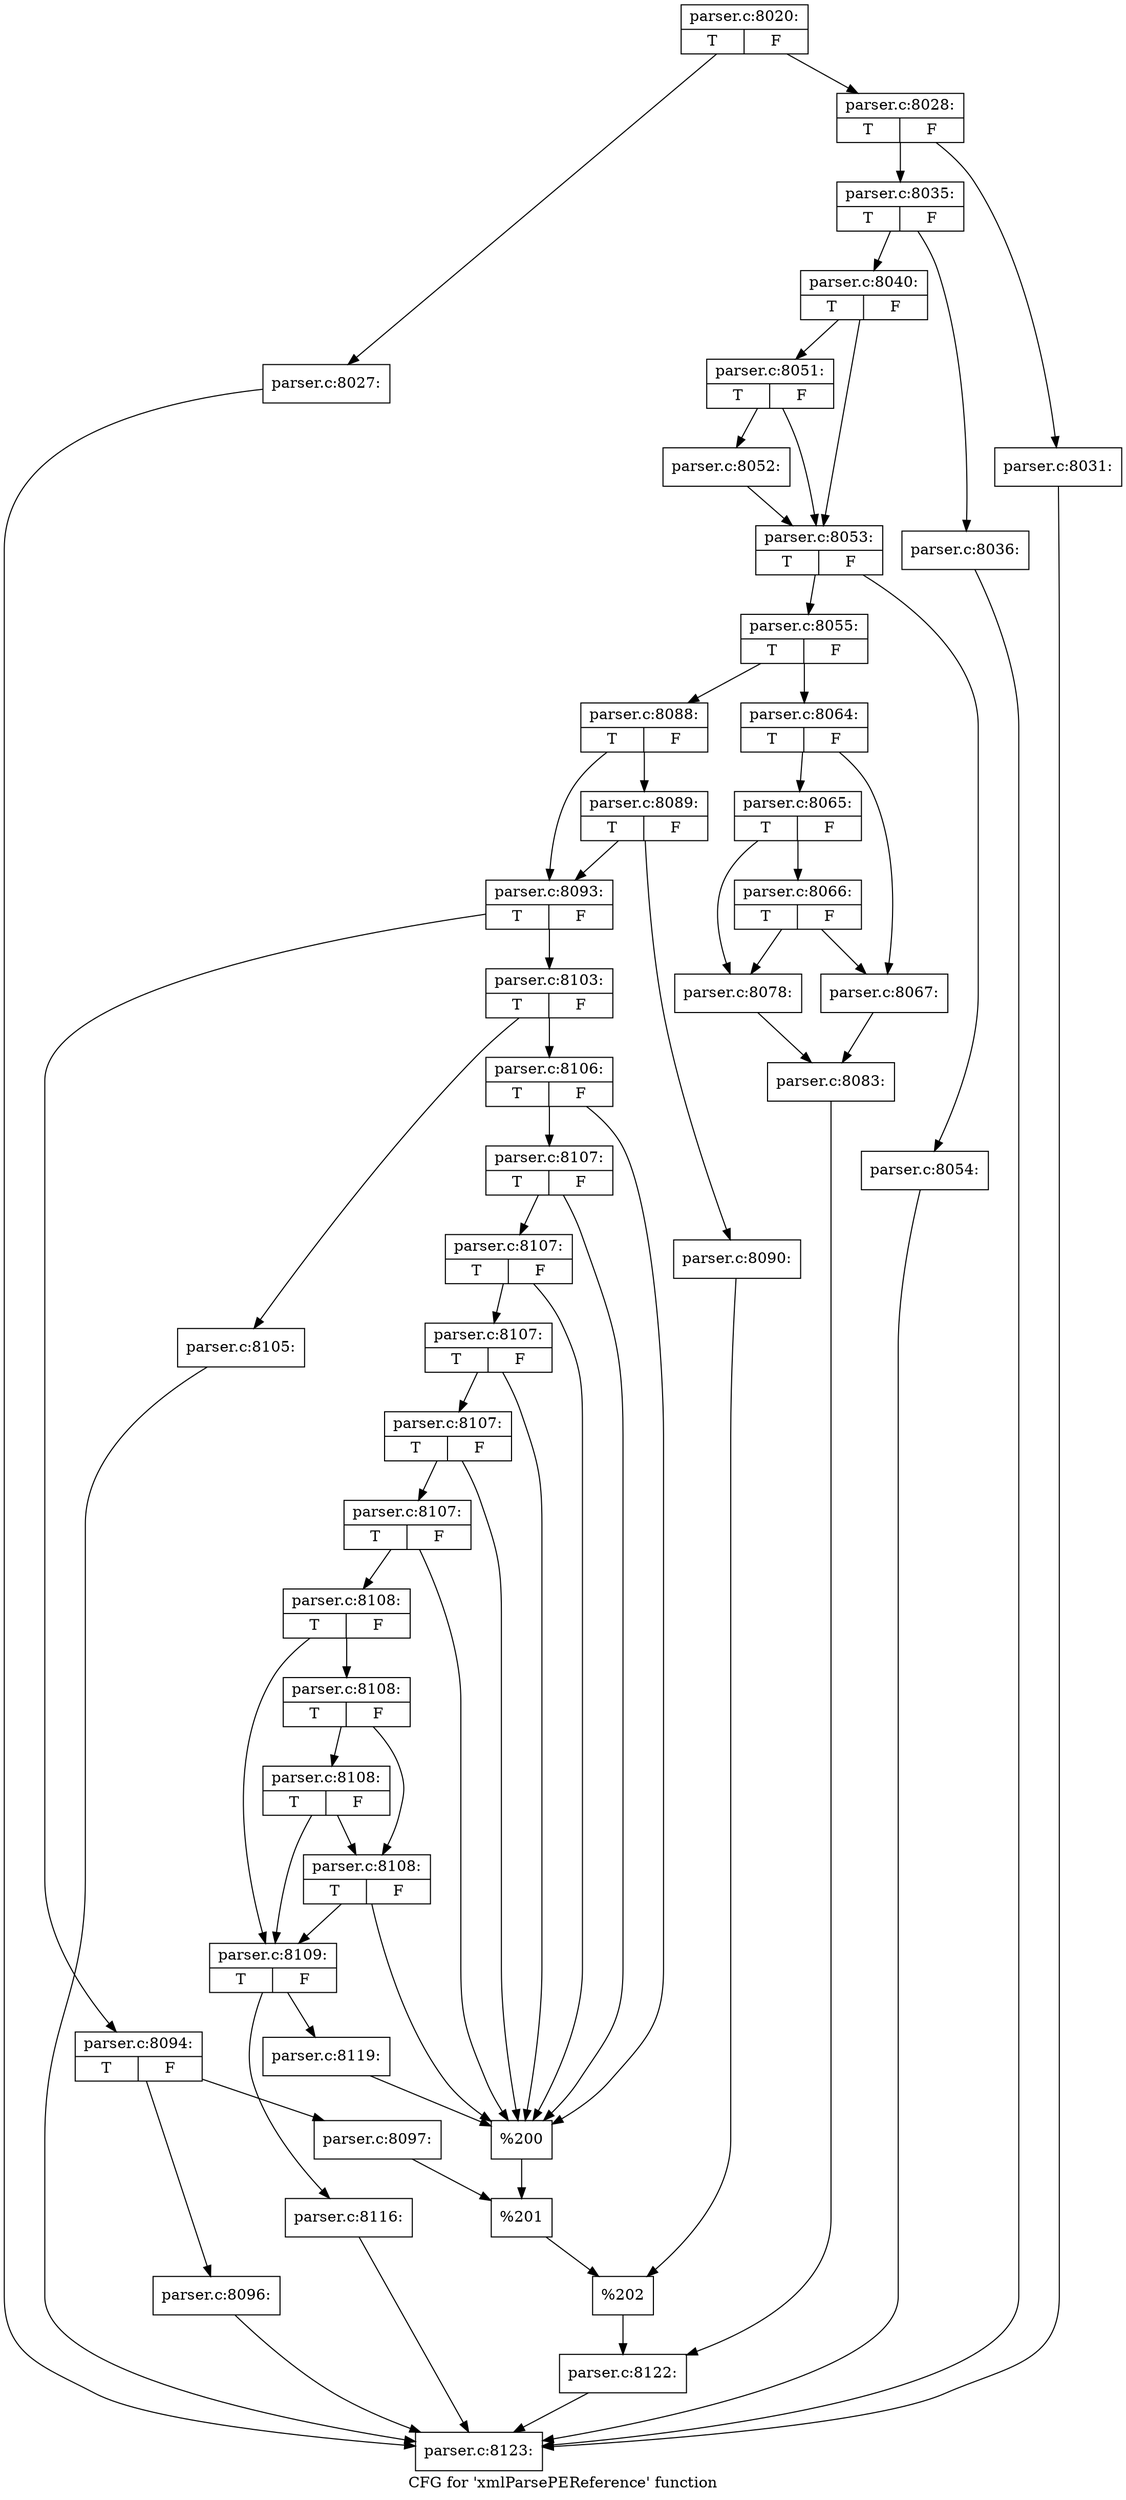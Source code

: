 digraph "CFG for 'xmlParsePEReference' function" {
	label="CFG for 'xmlParsePEReference' function";

	Node0x5bff3b0 [shape=record,label="{parser.c:8020:|{<s0>T|<s1>F}}"];
	Node0x5bff3b0 -> Node0x5c21660;
	Node0x5bff3b0 -> Node0x5c216b0;
	Node0x5c21660 [shape=record,label="{parser.c:8027:}"];
	Node0x5c21660 -> Node0x5c08780;
	Node0x5c216b0 [shape=record,label="{parser.c:8028:|{<s0>T|<s1>F}}"];
	Node0x5c216b0 -> Node0x5c22070;
	Node0x5c216b0 -> Node0x5c220c0;
	Node0x5c22070 [shape=record,label="{parser.c:8031:}"];
	Node0x5c22070 -> Node0x5c08780;
	Node0x5c220c0 [shape=record,label="{parser.c:8035:|{<s0>T|<s1>F}}"];
	Node0x5c220c0 -> Node0x5c228e0;
	Node0x5c220c0 -> Node0x5c22930;
	Node0x5c228e0 [shape=record,label="{parser.c:8036:}"];
	Node0x5c228e0 -> Node0x5c08780;
	Node0x5c22930 [shape=record,label="{parser.c:8040:|{<s0>T|<s1>F}}"];
	Node0x5c22930 -> Node0x5c23700;
	Node0x5c22930 -> Node0x5c236b0;
	Node0x5c23700 [shape=record,label="{parser.c:8051:|{<s0>T|<s1>F}}"];
	Node0x5c23700 -> Node0x5c23660;
	Node0x5c23700 -> Node0x5c236b0;
	Node0x5c23660 [shape=record,label="{parser.c:8052:}"];
	Node0x5c23660 -> Node0x5c236b0;
	Node0x5c236b0 [shape=record,label="{parser.c:8053:|{<s0>T|<s1>F}}"];
	Node0x5c236b0 -> Node0x5c24730;
	Node0x5c236b0 -> Node0x5c24780;
	Node0x5c24730 [shape=record,label="{parser.c:8054:}"];
	Node0x5c24730 -> Node0x5c08780;
	Node0x5c24780 [shape=record,label="{parser.c:8055:|{<s0>T|<s1>F}}"];
	Node0x5c24780 -> Node0x5c24c60;
	Node0x5c24780 -> Node0x5c24d00;
	Node0x5c24c60 [shape=record,label="{parser.c:8064:|{<s0>T|<s1>F}}"];
	Node0x5c24c60 -> Node0x5c250c0;
	Node0x5c24c60 -> Node0x5c251b0;
	Node0x5c251b0 [shape=record,label="{parser.c:8065:|{<s0>T|<s1>F}}"];
	Node0x5c251b0 -> Node0x5c25560;
	Node0x5c251b0 -> Node0x5c25160;
	Node0x5c25560 [shape=record,label="{parser.c:8066:|{<s0>T|<s1>F}}"];
	Node0x5c25560 -> Node0x5c250c0;
	Node0x5c25560 -> Node0x5c25160;
	Node0x5c250c0 [shape=record,label="{parser.c:8067:}"];
	Node0x5c250c0 -> Node0x5c25110;
	Node0x5c25160 [shape=record,label="{parser.c:8078:}"];
	Node0x5c25160 -> Node0x5c25110;
	Node0x5c25110 [shape=record,label="{parser.c:8083:}"];
	Node0x5c25110 -> Node0x5c24cb0;
	Node0x5c24d00 [shape=record,label="{parser.c:8088:|{<s0>T|<s1>F}}"];
	Node0x5c24d00 -> Node0x5c26b10;
	Node0x5c24d00 -> Node0x5c26ac0;
	Node0x5c26b10 [shape=record,label="{parser.c:8089:|{<s0>T|<s1>F}}"];
	Node0x5c26b10 -> Node0x5c26a20;
	Node0x5c26b10 -> Node0x5c26ac0;
	Node0x5c26a20 [shape=record,label="{parser.c:8090:}"];
	Node0x5c26a20 -> Node0x5c26a70;
	Node0x5c26ac0 [shape=record,label="{parser.c:8093:|{<s0>T|<s1>F}}"];
	Node0x5c26ac0 -> Node0x5c27840;
	Node0x5c26ac0 -> Node0x5c278e0;
	Node0x5c27840 [shape=record,label="{parser.c:8094:|{<s0>T|<s1>F}}"];
	Node0x5c27840 -> Node0x5c28170;
	Node0x5c27840 -> Node0x5c281c0;
	Node0x5c28170 [shape=record,label="{parser.c:8096:}"];
	Node0x5c28170 -> Node0x5c08780;
	Node0x5c281c0 [shape=record,label="{parser.c:8097:}"];
	Node0x5c281c0 -> Node0x5c27890;
	Node0x5c278e0 [shape=record,label="{parser.c:8103:|{<s0>T|<s1>F}}"];
	Node0x5c278e0 -> Node0x5c28ad0;
	Node0x5c278e0 -> Node0x5c28b20;
	Node0x5c28ad0 [shape=record,label="{parser.c:8105:}"];
	Node0x5c28ad0 -> Node0x5c08780;
	Node0x5c28b20 [shape=record,label="{parser.c:8106:|{<s0>T|<s1>F}}"];
	Node0x5c28b20 -> Node0x5c29150;
	Node0x5c28b20 -> Node0x5c29080;
	Node0x5c29150 [shape=record,label="{parser.c:8107:|{<s0>T|<s1>F}}"];
	Node0x5c29150 -> Node0x5c29680;
	Node0x5c29150 -> Node0x5c29080;
	Node0x5c29680 [shape=record,label="{parser.c:8107:|{<s0>T|<s1>F}}"];
	Node0x5c29680 -> Node0x5c29630;
	Node0x5c29680 -> Node0x5c29080;
	Node0x5c29630 [shape=record,label="{parser.c:8107:|{<s0>T|<s1>F}}"];
	Node0x5c29630 -> Node0x5c295e0;
	Node0x5c29630 -> Node0x5c29080;
	Node0x5c295e0 [shape=record,label="{parser.c:8107:|{<s0>T|<s1>F}}"];
	Node0x5c295e0 -> Node0x5c29560;
	Node0x5c295e0 -> Node0x5c29080;
	Node0x5c29560 [shape=record,label="{parser.c:8107:|{<s0>T|<s1>F}}"];
	Node0x5c29560 -> Node0x5c290d0;
	Node0x5c29560 -> Node0x5c29080;
	Node0x5c290d0 [shape=record,label="{parser.c:8108:|{<s0>T|<s1>F}}"];
	Node0x5c290d0 -> Node0x5c29030;
	Node0x5c290d0 -> Node0x5c2af10;
	Node0x5c2af10 [shape=record,label="{parser.c:8108:|{<s0>T|<s1>F}}"];
	Node0x5c2af10 -> Node0x5c2b420;
	Node0x5c2af10 -> Node0x5c2aec0;
	Node0x5c2b420 [shape=record,label="{parser.c:8108:|{<s0>T|<s1>F}}"];
	Node0x5c2b420 -> Node0x5c29030;
	Node0x5c2b420 -> Node0x5c2aec0;
	Node0x5c2aec0 [shape=record,label="{parser.c:8108:|{<s0>T|<s1>F}}"];
	Node0x5c2aec0 -> Node0x5c29030;
	Node0x5c2aec0 -> Node0x5c29080;
	Node0x5c29030 [shape=record,label="{parser.c:8109:|{<s0>T|<s1>F}}"];
	Node0x5c29030 -> Node0x5c2c4b0;
	Node0x5c29030 -> Node0x5c2c500;
	Node0x5c2c4b0 [shape=record,label="{parser.c:8116:}"];
	Node0x5c2c4b0 -> Node0x5c08780;
	Node0x5c2c500 [shape=record,label="{parser.c:8119:}"];
	Node0x5c2c500 -> Node0x5c29080;
	Node0x5c29080 [shape=record,label="{%200}"];
	Node0x5c29080 -> Node0x5c27890;
	Node0x5c27890 [shape=record,label="{%201}"];
	Node0x5c27890 -> Node0x5c26a70;
	Node0x5c26a70 [shape=record,label="{%202}"];
	Node0x5c26a70 -> Node0x5c24cb0;
	Node0x5c24cb0 [shape=record,label="{parser.c:8122:}"];
	Node0x5c24cb0 -> Node0x5c08780;
	Node0x5c08780 [shape=record,label="{parser.c:8123:}"];
}
